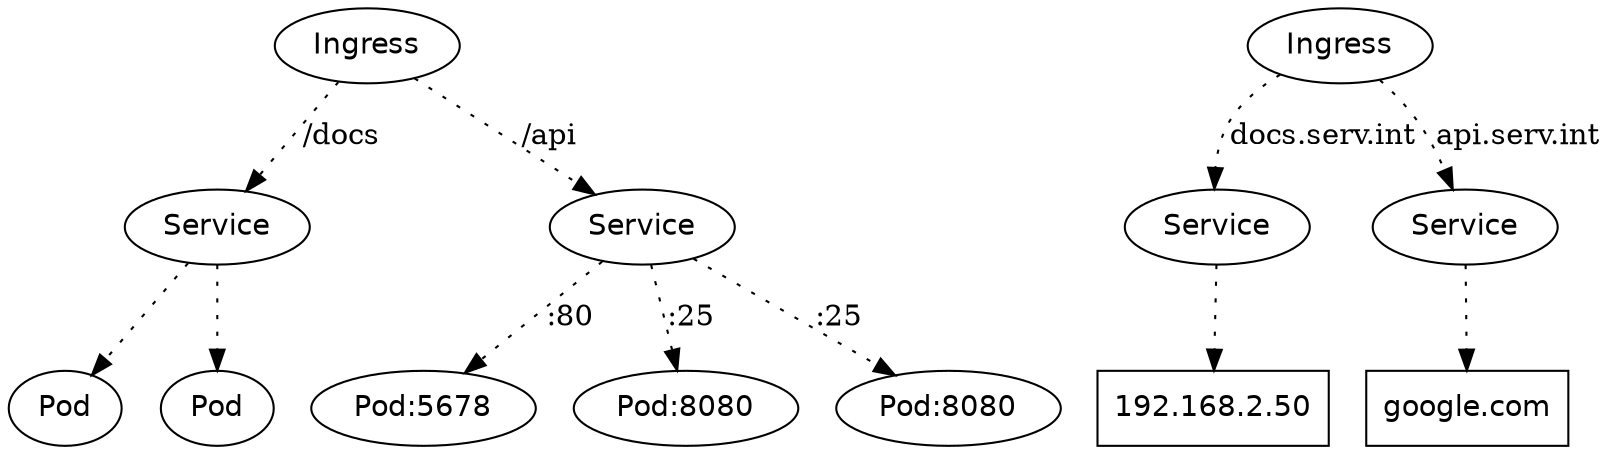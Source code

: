 digraph kubernetes {
    node [fontname=helvetica];

    edge [style=dotted arrowType="open"];

    Ingress1 [id="ingress1" label="Ingress"];
    Ingress2 [id="ingress2" label="Ingress"];

    subgraph cluster_sv1 {
        label="K8s Cluster"
    }

    {
        rank=same;
        Service1 [label="Service"];
        Service2 [label="Service"];
        Service3 [label="Service"];
        Service4 [label="Service"];
    }

    Ip1 [shape=rect label="192.168.2.50"];
    Domain1 [shape=rect label="google.com"];
    Pod1 [label="Pod"];
    Pod2 [label="Pod"];
    Pod3 [label="Pod:5678"];
    Pod4 [label="Pod:8080"];
    Pod5 [label="Pod:8080"];

    Service1 -> {Pod1,Pod2} [id="edge_svc1_pod1"];
    Service2 -> Pod3 [id="edge_svc2_pod23" label=":80"];
    Service2 -> {Pod4,Pod5} [id="edge_svc2_pod23" label=":25"];
    Service3 -> Ip1 [id="edge_svc3_ip1"];
    Service4 -> Domain1 [id="edge_svc4_domain1"];

    Ingress1 -> Service1 [id="edge_ingress1_svc1" label="/docs"];
    Ingress1 -> Service2 [id="edge_ingress1_svc2" label="/api"];

    Ingress2 -> Service3 [id="edge_ingress2_svc3" label="docs.serv.int"];
    Ingress2 -> Service4 [id="edge_ingress2_svc3" label="api.serv.int"];
}
